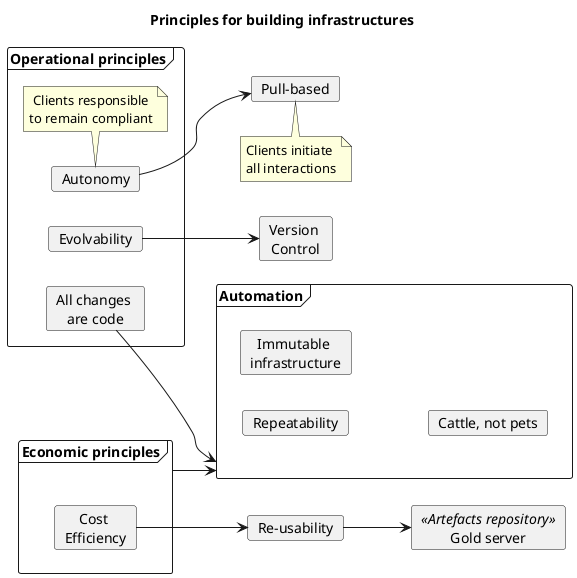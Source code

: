 @startuml

title Principles for building infrastructures

left to right direction
skinparam defaultTextAlignment center

frame "Economic principles" as econ {
	card "Cost \nEfficiency" as cost
}

frame "Operational principles" {
	card "All changes \nare code" as acac
	card "Evolvability" as evol
	card "Autonomy" as autonomy
	note bottom: Clients responsible\nto remain compliant
}

frame "Automation" as auto {
	card "Repeatability" as repeat
	card "Immutable \ninfrastructure" as ii
	card "Cattle, not pets" as cattle
}

card "Re-usability" as reuse
cost --> reuse
econ --> auto
card "Pull-based" as pull
note bottom: Clients initiate \nall interactions
card "Version \nControl" as vc
card "Gold server" <<Artefacts repository>> as artefacts

acac --> auto
autonomy --> pull
evol --> vc
reuse --> artefacts

@enduml
